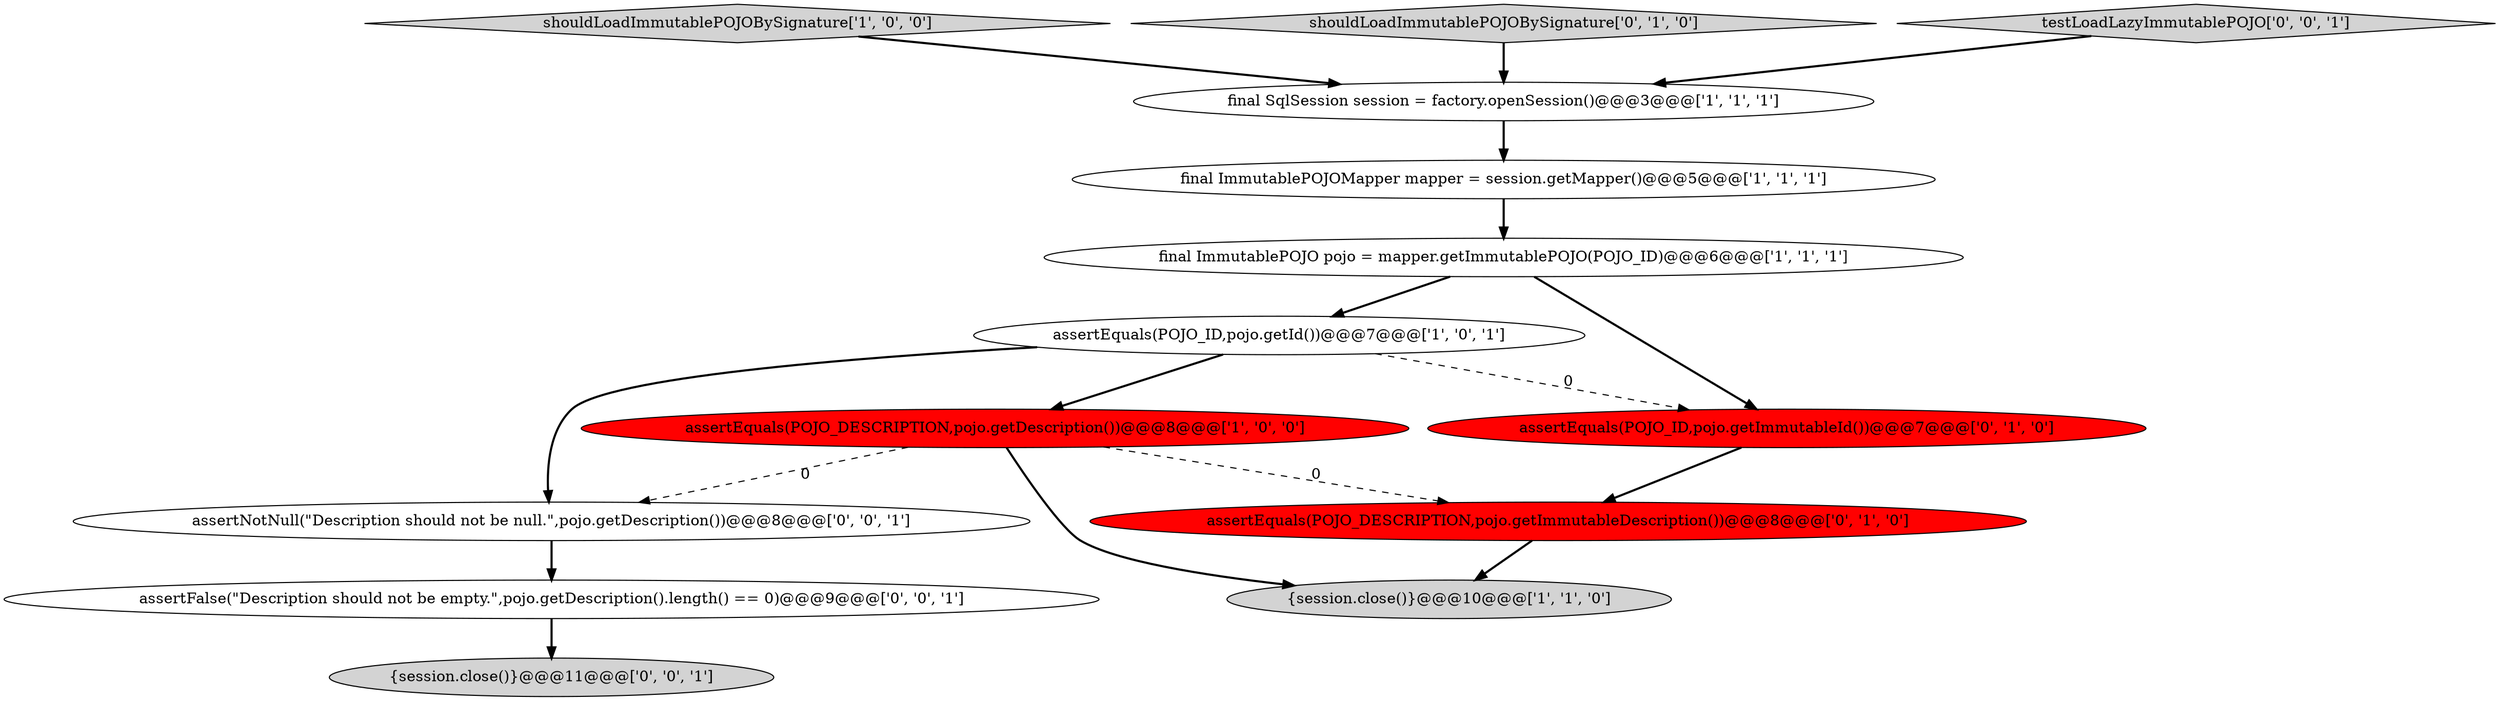 digraph {
8 [style = filled, label = "assertEquals(POJO_DESCRIPTION,pojo.getImmutableDescription())@@@8@@@['0', '1', '0']", fillcolor = red, shape = ellipse image = "AAA1AAABBB2BBB"];
0 [style = filled, label = "assertEquals(POJO_DESCRIPTION,pojo.getDescription())@@@8@@@['1', '0', '0']", fillcolor = red, shape = ellipse image = "AAA1AAABBB1BBB"];
4 [style = filled, label = "assertEquals(POJO_ID,pojo.getId())@@@7@@@['1', '0', '1']", fillcolor = white, shape = ellipse image = "AAA0AAABBB1BBB"];
1 [style = filled, label = "final ImmutablePOJOMapper mapper = session.getMapper()@@@5@@@['1', '1', '1']", fillcolor = white, shape = ellipse image = "AAA0AAABBB1BBB"];
6 [style = filled, label = "shouldLoadImmutablePOJOBySignature['1', '0', '0']", fillcolor = lightgray, shape = diamond image = "AAA0AAABBB1BBB"];
7 [style = filled, label = "shouldLoadImmutablePOJOBySignature['0', '1', '0']", fillcolor = lightgray, shape = diamond image = "AAA0AAABBB2BBB"];
2 [style = filled, label = "final SqlSession session = factory.openSession()@@@3@@@['1', '1', '1']", fillcolor = white, shape = ellipse image = "AAA0AAABBB1BBB"];
11 [style = filled, label = "testLoadLazyImmutablePOJO['0', '0', '1']", fillcolor = lightgray, shape = diamond image = "AAA0AAABBB3BBB"];
12 [style = filled, label = "{session.close()}@@@11@@@['0', '0', '1']", fillcolor = lightgray, shape = ellipse image = "AAA0AAABBB3BBB"];
9 [style = filled, label = "assertEquals(POJO_ID,pojo.getImmutableId())@@@7@@@['0', '1', '0']", fillcolor = red, shape = ellipse image = "AAA1AAABBB2BBB"];
3 [style = filled, label = "final ImmutablePOJO pojo = mapper.getImmutablePOJO(POJO_ID)@@@6@@@['1', '1', '1']", fillcolor = white, shape = ellipse image = "AAA0AAABBB1BBB"];
5 [style = filled, label = "{session.close()}@@@10@@@['1', '1', '0']", fillcolor = lightgray, shape = ellipse image = "AAA0AAABBB1BBB"];
10 [style = filled, label = "assertNotNull(\"Description should not be null.\",pojo.getDescription())@@@8@@@['0', '0', '1']", fillcolor = white, shape = ellipse image = "AAA0AAABBB3BBB"];
13 [style = filled, label = "assertFalse(\"Description should not be empty.\",pojo.getDescription().length() == 0)@@@9@@@['0', '0', '1']", fillcolor = white, shape = ellipse image = "AAA0AAABBB3BBB"];
1->3 [style = bold, label=""];
3->9 [style = bold, label=""];
4->10 [style = bold, label=""];
0->8 [style = dashed, label="0"];
4->9 [style = dashed, label="0"];
13->12 [style = bold, label=""];
8->5 [style = bold, label=""];
10->13 [style = bold, label=""];
9->8 [style = bold, label=""];
3->4 [style = bold, label=""];
7->2 [style = bold, label=""];
2->1 [style = bold, label=""];
11->2 [style = bold, label=""];
0->10 [style = dashed, label="0"];
4->0 [style = bold, label=""];
0->5 [style = bold, label=""];
6->2 [style = bold, label=""];
}
